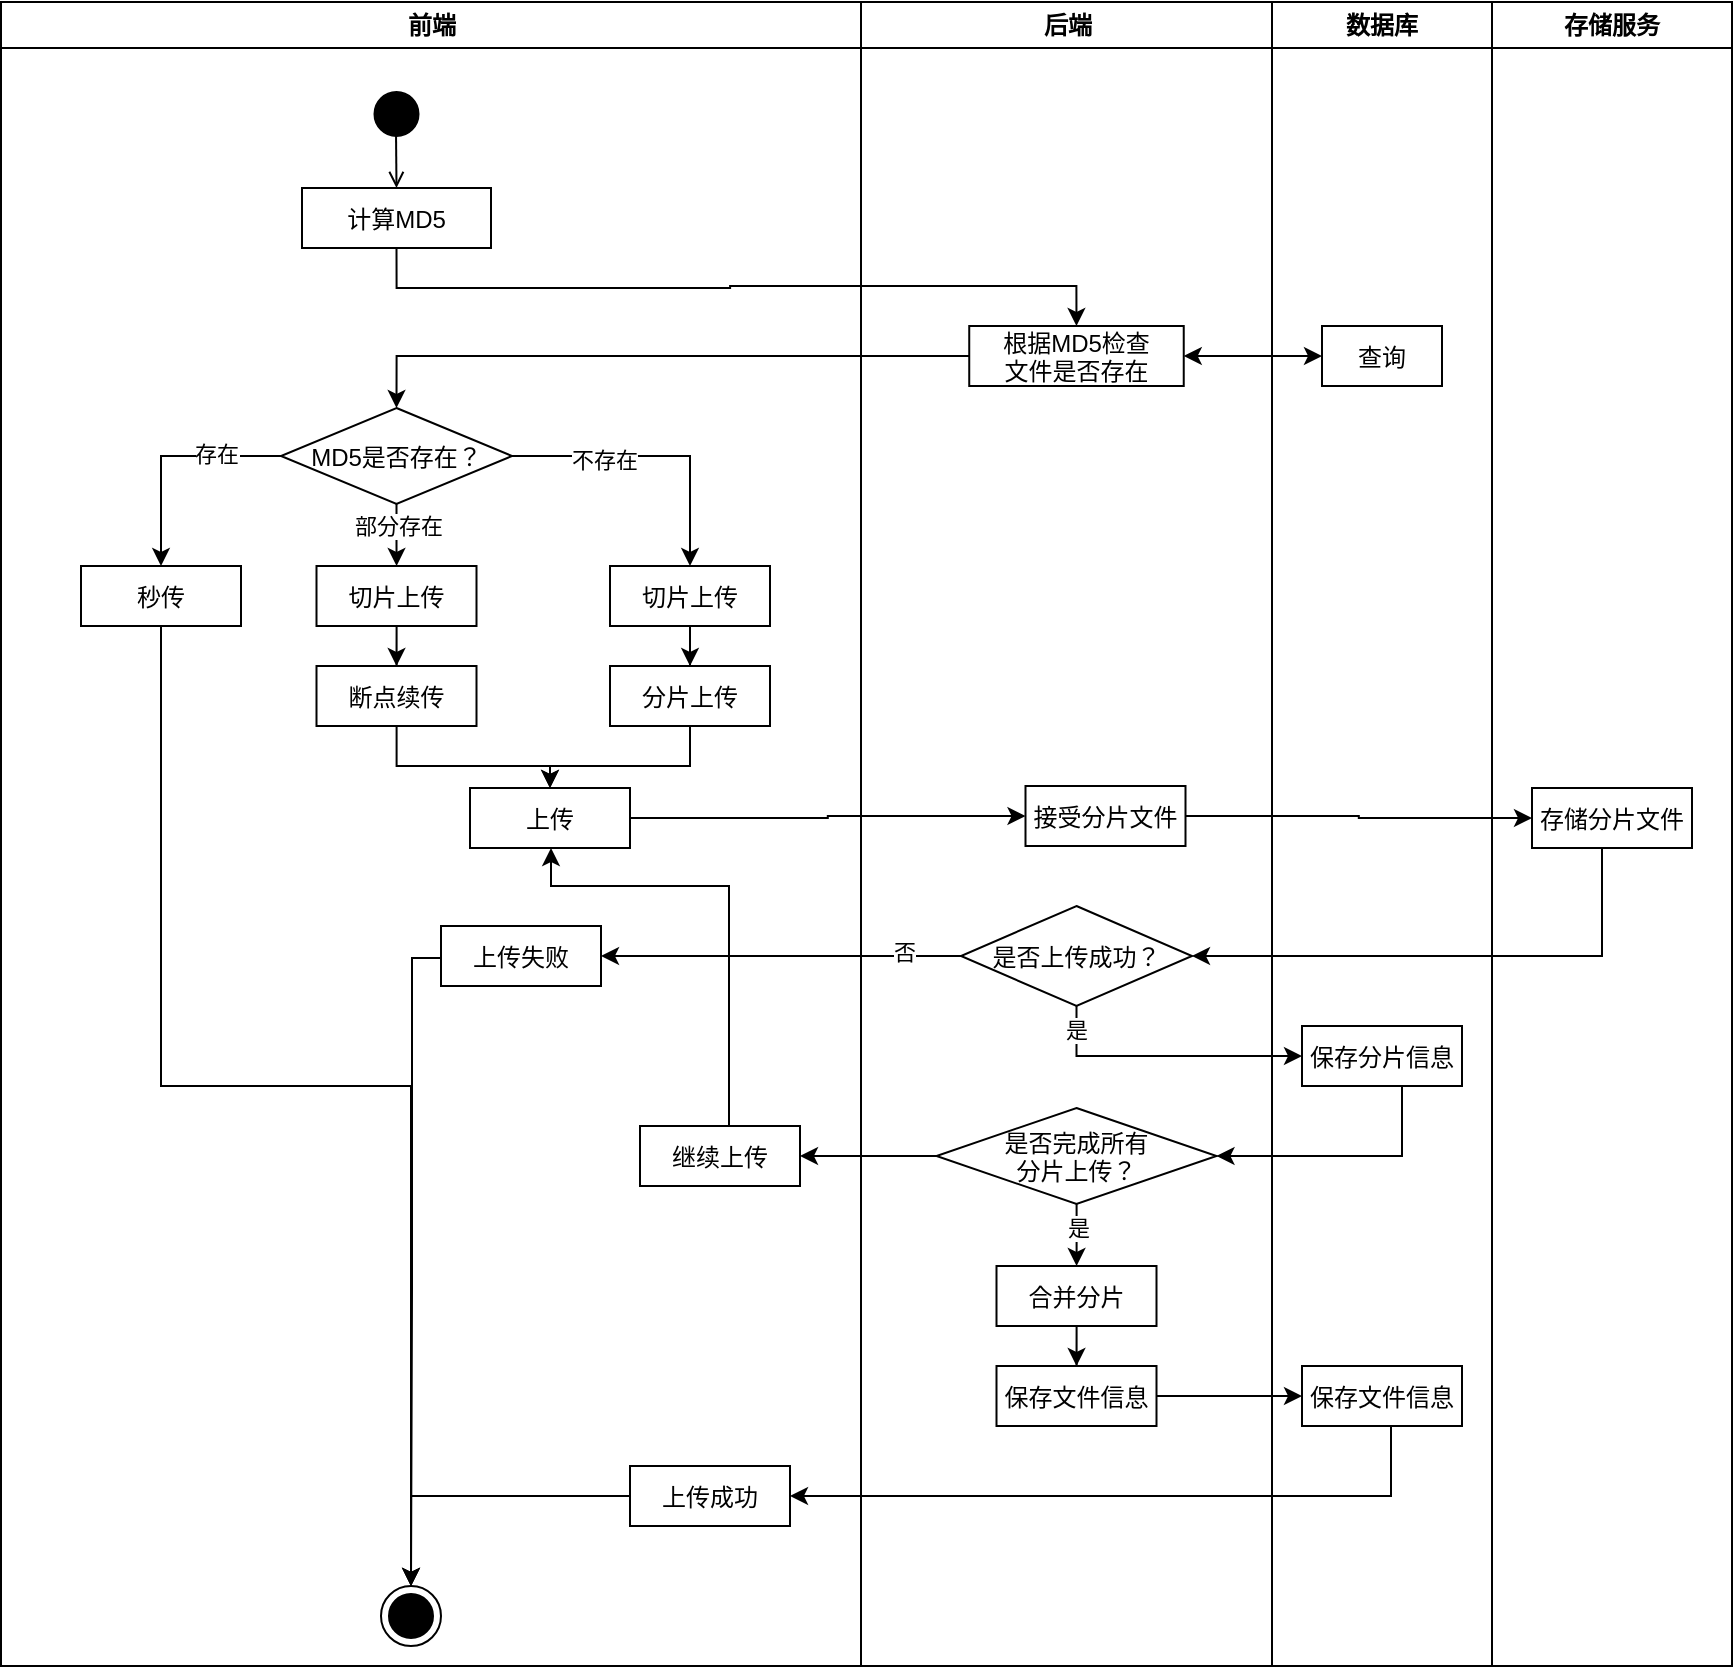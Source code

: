 <mxfile version="24.4.2" type="github">
  <diagram name="第 1 页" id="AY8EQgCBF3AR5sZ9k1WM">
    <mxGraphModel dx="1455" dy="931" grid="1" gridSize="10" guides="1" tooltips="1" connect="1" arrows="1" fold="1" page="1" pageScale="1" pageWidth="827" pageHeight="1169" math="0" shadow="0">
      <root>
        <mxCell id="0" />
        <mxCell id="1" parent="0" />
        <mxCell id="A0GxBESnKdjZAWCz3uou-1" value="前端" style="swimlane;whiteSpace=wrap;fontColor=#000000;strokeColor=default;" vertex="1" parent="1">
          <mxGeometry x="14.5" y="128" width="430" height="832" as="geometry" />
        </mxCell>
        <mxCell id="A0GxBESnKdjZAWCz3uou-2" style="edgeStyle=orthogonalEdgeStyle;rounded=0;orthogonalLoop=1;jettySize=auto;html=1;entryX=0.5;entryY=0;entryDx=0;entryDy=0;endArrow=open;endFill=0;strokeColor=default;fontColor=#000000;exitX=0.492;exitY=0.827;exitDx=0;exitDy=0;exitPerimeter=0;" edge="1" parent="A0GxBESnKdjZAWCz3uou-1" source="A0GxBESnKdjZAWCz3uou-3">
          <mxGeometry relative="1" as="geometry">
            <mxPoint x="197.75" y="93" as="targetPoint" />
          </mxGeometry>
        </mxCell>
        <mxCell id="A0GxBESnKdjZAWCz3uou-3" value="" style="ellipse;shape=startState;fillColor=#000000;strokeColor=default;fontColor=#000000;" vertex="1" parent="A0GxBESnKdjZAWCz3uou-1">
          <mxGeometry x="182.75" y="41" width="30" height="30" as="geometry" />
        </mxCell>
        <mxCell id="A0GxBESnKdjZAWCz3uou-43" value="计算MD5" style="strokeColor=default;fontColor=#000000;" vertex="1" parent="A0GxBESnKdjZAWCz3uou-1">
          <mxGeometry x="150.5" y="93" width="94.5" height="30" as="geometry" />
        </mxCell>
        <mxCell id="A0GxBESnKdjZAWCz3uou-77" style="edgeStyle=orthogonalEdgeStyle;rounded=0;orthogonalLoop=1;jettySize=auto;html=1;" edge="1" parent="A0GxBESnKdjZAWCz3uou-1" source="A0GxBESnKdjZAWCz3uou-63" target="A0GxBESnKdjZAWCz3uou-51">
          <mxGeometry relative="1" as="geometry" />
        </mxCell>
        <mxCell id="A0GxBESnKdjZAWCz3uou-106" value="不存在" style="edgeLabel;html=1;align=center;verticalAlign=middle;resizable=0;points=[];" vertex="1" connectable="0" parent="A0GxBESnKdjZAWCz3uou-77">
          <mxGeometry x="-0.369" y="-2" relative="1" as="geometry">
            <mxPoint as="offset" />
          </mxGeometry>
        </mxCell>
        <mxCell id="A0GxBESnKdjZAWCz3uou-78" style="edgeStyle=orthogonalEdgeStyle;rounded=0;orthogonalLoop=1;jettySize=auto;html=1;" edge="1" parent="A0GxBESnKdjZAWCz3uou-1" source="A0GxBESnKdjZAWCz3uou-63" target="A0GxBESnKdjZAWCz3uou-47">
          <mxGeometry relative="1" as="geometry" />
        </mxCell>
        <mxCell id="A0GxBESnKdjZAWCz3uou-108" value="部分存在" style="edgeLabel;html=1;align=center;verticalAlign=middle;resizable=0;points=[];" vertex="1" connectable="0" parent="A0GxBESnKdjZAWCz3uou-78">
          <mxGeometry x="-0.49" relative="1" as="geometry">
            <mxPoint y="3" as="offset" />
          </mxGeometry>
        </mxCell>
        <mxCell id="A0GxBESnKdjZAWCz3uou-63" value="MD5是否存在？" style="rhombus;fillColor=#ffffff;strokeColor=default;fontColor=#000000;" vertex="1" parent="A0GxBESnKdjZAWCz3uou-1">
          <mxGeometry x="140" y="203" width="115.5" height="48" as="geometry" />
        </mxCell>
        <mxCell id="A0GxBESnKdjZAWCz3uou-80" style="edgeStyle=orthogonalEdgeStyle;rounded=0;orthogonalLoop=1;jettySize=auto;html=1;entryX=0.5;entryY=0;entryDx=0;entryDy=0;" edge="1" parent="A0GxBESnKdjZAWCz3uou-1" source="A0GxBESnKdjZAWCz3uou-47" target="A0GxBESnKdjZAWCz3uou-49">
          <mxGeometry relative="1" as="geometry" />
        </mxCell>
        <mxCell id="A0GxBESnKdjZAWCz3uou-47" value="切片上传" style="strokeColor=default;fontColor=#000000;" vertex="1" parent="A0GxBESnKdjZAWCz3uou-1">
          <mxGeometry x="157.75" y="282" width="80" height="30" as="geometry" />
        </mxCell>
        <mxCell id="A0GxBESnKdjZAWCz3uou-81" style="edgeStyle=orthogonalEdgeStyle;rounded=0;orthogonalLoop=1;jettySize=auto;html=1;entryX=0.5;entryY=0;entryDx=0;entryDy=0;" edge="1" parent="A0GxBESnKdjZAWCz3uou-1" source="A0GxBESnKdjZAWCz3uou-51" target="A0GxBESnKdjZAWCz3uou-50">
          <mxGeometry relative="1" as="geometry" />
        </mxCell>
        <mxCell id="A0GxBESnKdjZAWCz3uou-51" value="切片上传" style="strokeColor=default;fontColor=#000000;" vertex="1" parent="A0GxBESnKdjZAWCz3uou-1">
          <mxGeometry x="304.5" y="282" width="80" height="30" as="geometry" />
        </mxCell>
        <mxCell id="A0GxBESnKdjZAWCz3uou-82" style="edgeStyle=orthogonalEdgeStyle;rounded=0;orthogonalLoop=1;jettySize=auto;html=1;entryX=0.5;entryY=0;entryDx=0;entryDy=0;" edge="1" parent="A0GxBESnKdjZAWCz3uou-1" source="A0GxBESnKdjZAWCz3uou-49" target="A0GxBESnKdjZAWCz3uou-52">
          <mxGeometry relative="1" as="geometry">
            <Array as="points">
              <mxPoint x="198" y="382" />
              <mxPoint x="275" y="382" />
            </Array>
          </mxGeometry>
        </mxCell>
        <mxCell id="A0GxBESnKdjZAWCz3uou-49" value="断点续传" style="strokeColor=default;fontColor=#000000;" vertex="1" parent="A0GxBESnKdjZAWCz3uou-1">
          <mxGeometry x="157.75" y="332" width="80" height="30" as="geometry" />
        </mxCell>
        <mxCell id="A0GxBESnKdjZAWCz3uou-83" style="edgeStyle=orthogonalEdgeStyle;rounded=0;orthogonalLoop=1;jettySize=auto;html=1;entryX=0.5;entryY=0;entryDx=0;entryDy=0;" edge="1" parent="A0GxBESnKdjZAWCz3uou-1" source="A0GxBESnKdjZAWCz3uou-50" target="A0GxBESnKdjZAWCz3uou-52">
          <mxGeometry relative="1" as="geometry">
            <Array as="points">
              <mxPoint x="345" y="382" />
              <mxPoint x="275" y="382" />
            </Array>
          </mxGeometry>
        </mxCell>
        <mxCell id="A0GxBESnKdjZAWCz3uou-50" value="分片上传" style="strokeColor=default;fontColor=#000000;" vertex="1" parent="A0GxBESnKdjZAWCz3uou-1">
          <mxGeometry x="304.5" y="332" width="80" height="30" as="geometry" />
        </mxCell>
        <mxCell id="A0GxBESnKdjZAWCz3uou-104" style="edgeStyle=orthogonalEdgeStyle;rounded=0;orthogonalLoop=1;jettySize=auto;html=1;entryX=0.5;entryY=0;entryDx=0;entryDy=0;" edge="1" parent="A0GxBESnKdjZAWCz3uou-1" source="A0GxBESnKdjZAWCz3uou-48" target="A0GxBESnKdjZAWCz3uou-23">
          <mxGeometry relative="1" as="geometry">
            <Array as="points">
              <mxPoint x="80" y="542" />
              <mxPoint x="205" y="542" />
            </Array>
          </mxGeometry>
        </mxCell>
        <mxCell id="A0GxBESnKdjZAWCz3uou-48" value="秒传" style="strokeColor=default;fontColor=#000000;" vertex="1" parent="A0GxBESnKdjZAWCz3uou-1">
          <mxGeometry x="40" y="282" width="80" height="30" as="geometry" />
        </mxCell>
        <mxCell id="A0GxBESnKdjZAWCz3uou-98" style="edgeStyle=orthogonalEdgeStyle;rounded=0;orthogonalLoop=1;jettySize=auto;html=1;entryX=0.5;entryY=0;entryDx=0;entryDy=0;" edge="1" parent="A0GxBESnKdjZAWCz3uou-1" source="A0GxBESnKdjZAWCz3uou-53" target="A0GxBESnKdjZAWCz3uou-23">
          <mxGeometry relative="1" as="geometry" />
        </mxCell>
        <mxCell id="A0GxBESnKdjZAWCz3uou-53" value="上传成功" style="strokeColor=default;fontColor=#000000;" vertex="1" parent="A0GxBESnKdjZAWCz3uou-1">
          <mxGeometry x="314.5" y="732" width="80" height="30" as="geometry" />
        </mxCell>
        <mxCell id="A0GxBESnKdjZAWCz3uou-76" style="edgeStyle=orthogonalEdgeStyle;rounded=0;orthogonalLoop=1;jettySize=auto;html=1;entryX=0.5;entryY=0;entryDx=0;entryDy=0;" edge="1" parent="A0GxBESnKdjZAWCz3uou-1" source="A0GxBESnKdjZAWCz3uou-63" target="A0GxBESnKdjZAWCz3uou-48">
          <mxGeometry relative="1" as="geometry" />
        </mxCell>
        <mxCell id="A0GxBESnKdjZAWCz3uou-107" value="存在" style="edgeLabel;html=1;align=center;verticalAlign=middle;resizable=0;points=[];" vertex="1" connectable="0" parent="A0GxBESnKdjZAWCz3uou-76">
          <mxGeometry x="-0.433" y="-1" relative="1" as="geometry">
            <mxPoint as="offset" />
          </mxGeometry>
        </mxCell>
        <mxCell id="A0GxBESnKdjZAWCz3uou-23" value="" style="ellipse;shape=endState;fillColor=#000000;strokeColor=default;fontColor=#000000;" vertex="1" parent="A0GxBESnKdjZAWCz3uou-1">
          <mxGeometry x="190" y="792" width="30" height="30" as="geometry" />
        </mxCell>
        <mxCell id="A0GxBESnKdjZAWCz3uou-52" value="上传" style="strokeColor=default;fontColor=#000000;" vertex="1" parent="A0GxBESnKdjZAWCz3uou-1">
          <mxGeometry x="234.5" y="393" width="80" height="30" as="geometry" />
        </mxCell>
        <mxCell id="A0GxBESnKdjZAWCz3uou-57" value="接受分片文件" style="strokeColor=default;fontColor=#000000;" vertex="1" parent="A0GxBESnKdjZAWCz3uou-1">
          <mxGeometry x="512.25" y="392" width="80" height="30" as="geometry" />
        </mxCell>
        <mxCell id="A0GxBESnKdjZAWCz3uou-84" style="edgeStyle=orthogonalEdgeStyle;rounded=0;orthogonalLoop=1;jettySize=auto;html=1;" edge="1" parent="A0GxBESnKdjZAWCz3uou-1" source="A0GxBESnKdjZAWCz3uou-52" target="A0GxBESnKdjZAWCz3uou-57">
          <mxGeometry relative="1" as="geometry" />
        </mxCell>
        <mxCell id="A0GxBESnKdjZAWCz3uou-54" value="上传失败" style="strokeColor=default;fontColor=#000000;" vertex="1" parent="A0GxBESnKdjZAWCz3uou-1">
          <mxGeometry x="220" y="462" width="80" height="30" as="geometry" />
        </mxCell>
        <mxCell id="A0GxBESnKdjZAWCz3uou-112" style="edgeStyle=orthogonalEdgeStyle;rounded=0;orthogonalLoop=1;jettySize=auto;html=1;entryX=0.5;entryY=0;entryDx=0;entryDy=0;" edge="1" parent="A0GxBESnKdjZAWCz3uou-1" source="A0GxBESnKdjZAWCz3uou-54" target="A0GxBESnKdjZAWCz3uou-23">
          <mxGeometry relative="1" as="geometry">
            <Array as="points">
              <mxPoint x="205.5" y="478" />
              <mxPoint x="205.5" y="643" />
              <mxPoint x="205.5" y="643" />
            </Array>
          </mxGeometry>
        </mxCell>
        <mxCell id="A0GxBESnKdjZAWCz3uou-55" value="继续上传" style="strokeColor=default;fontColor=#000000;" vertex="1" parent="A0GxBESnKdjZAWCz3uou-1">
          <mxGeometry x="319.5" y="562" width="80" height="30" as="geometry" />
        </mxCell>
        <mxCell id="A0GxBESnKdjZAWCz3uou-91" style="edgeStyle=orthogonalEdgeStyle;rounded=0;orthogonalLoop=1;jettySize=auto;html=1;entryX=0.5;entryY=1;entryDx=0;entryDy=0;" edge="1" parent="A0GxBESnKdjZAWCz3uou-1" source="A0GxBESnKdjZAWCz3uou-55" target="A0GxBESnKdjZAWCz3uou-52">
          <mxGeometry relative="1" as="geometry">
            <Array as="points">
              <mxPoint x="364" y="442" />
              <mxPoint x="275" y="442" />
              <mxPoint x="275" y="423" />
            </Array>
          </mxGeometry>
        </mxCell>
        <mxCell id="A0GxBESnKdjZAWCz3uou-27" value="后端" style="swimlane;whiteSpace=wrap;fontColor=#000000;strokeColor=default;" vertex="1" parent="1">
          <mxGeometry x="444.5" y="128" width="205.5" height="832" as="geometry" />
        </mxCell>
        <mxCell id="A0GxBESnKdjZAWCz3uou-44" value="根据MD5检查&#xa;文件是否存在" style="strokeColor=default;fontColor=#000000;" vertex="1" parent="A0GxBESnKdjZAWCz3uou-27">
          <mxGeometry x="54.12" y="162" width="107.25" height="30" as="geometry" />
        </mxCell>
        <mxCell id="A0GxBESnKdjZAWCz3uou-64" value="是否上传成功？" style="rhombus;fillColor=#ffffff;strokeColor=default;fontColor=#000000;" vertex="1" parent="A0GxBESnKdjZAWCz3uou-27">
          <mxGeometry x="50" y="452" width="115.5" height="50" as="geometry" />
        </mxCell>
        <mxCell id="A0GxBESnKdjZAWCz3uou-61" value="是否完成所有&#xa;分片上传？" style="rhombus;fillColor=#ffffff;strokeColor=default;fontColor=#000000;" vertex="1" parent="A0GxBESnKdjZAWCz3uou-27">
          <mxGeometry x="37.75" y="553" width="140" height="48" as="geometry" />
        </mxCell>
        <mxCell id="A0GxBESnKdjZAWCz3uou-60" value="合并分片" style="strokeColor=default;fontColor=#000000;" vertex="1" parent="A0GxBESnKdjZAWCz3uou-27">
          <mxGeometry x="67.75" y="632" width="80" height="30" as="geometry" />
        </mxCell>
        <mxCell id="A0GxBESnKdjZAWCz3uou-92" style="edgeStyle=orthogonalEdgeStyle;rounded=0;orthogonalLoop=1;jettySize=auto;html=1;" edge="1" parent="A0GxBESnKdjZAWCz3uou-27" source="A0GxBESnKdjZAWCz3uou-61" target="A0GxBESnKdjZAWCz3uou-60">
          <mxGeometry relative="1" as="geometry" />
        </mxCell>
        <mxCell id="A0GxBESnKdjZAWCz3uou-113" value="是" style="edgeLabel;html=1;align=center;verticalAlign=middle;resizable=0;points=[];" vertex="1" connectable="0" parent="A0GxBESnKdjZAWCz3uou-92">
          <mxGeometry x="-0.291" y="1" relative="1" as="geometry">
            <mxPoint x="-1" y="-6" as="offset" />
          </mxGeometry>
        </mxCell>
        <mxCell id="A0GxBESnKdjZAWCz3uou-66" value="保存文件信息" style="strokeColor=default;fontColor=#000000;" vertex="1" parent="A0GxBESnKdjZAWCz3uou-27">
          <mxGeometry x="67.75" y="682" width="80" height="30" as="geometry" />
        </mxCell>
        <mxCell id="A0GxBESnKdjZAWCz3uou-93" style="edgeStyle=orthogonalEdgeStyle;rounded=0;orthogonalLoop=1;jettySize=auto;html=1;entryX=0.5;entryY=0;entryDx=0;entryDy=0;" edge="1" parent="A0GxBESnKdjZAWCz3uou-27" source="A0GxBESnKdjZAWCz3uou-60" target="A0GxBESnKdjZAWCz3uou-66">
          <mxGeometry relative="1" as="geometry">
            <mxPoint x="107.5" y="742" as="targetPoint" />
          </mxGeometry>
        </mxCell>
        <mxCell id="A0GxBESnKdjZAWCz3uou-94" style="edgeStyle=orthogonalEdgeStyle;rounded=0;orthogonalLoop=1;jettySize=auto;html=1;entryX=0;entryY=0.5;entryDx=0;entryDy=0;" edge="1" parent="1" source="A0GxBESnKdjZAWCz3uou-66" target="A0GxBESnKdjZAWCz3uou-59">
          <mxGeometry relative="1" as="geometry" />
        </mxCell>
        <mxCell id="A0GxBESnKdjZAWCz3uou-74" style="edgeStyle=orthogonalEdgeStyle;rounded=0;orthogonalLoop=1;jettySize=auto;html=1;exitX=0.5;exitY=1;exitDx=0;exitDy=0;entryX=0.5;entryY=0;entryDx=0;entryDy=0;" edge="1" parent="1" source="A0GxBESnKdjZAWCz3uou-43" target="A0GxBESnKdjZAWCz3uou-44">
          <mxGeometry relative="1" as="geometry" />
        </mxCell>
        <mxCell id="A0GxBESnKdjZAWCz3uou-75" style="edgeStyle=orthogonalEdgeStyle;rounded=0;orthogonalLoop=1;jettySize=auto;html=1;entryX=0.5;entryY=0;entryDx=0;entryDy=0;" edge="1" parent="1" source="A0GxBESnKdjZAWCz3uou-44" target="A0GxBESnKdjZAWCz3uou-63">
          <mxGeometry relative="1" as="geometry" />
        </mxCell>
        <mxCell id="A0GxBESnKdjZAWCz3uou-88" style="edgeStyle=orthogonalEdgeStyle;rounded=0;orthogonalLoop=1;jettySize=auto;html=1;entryX=0;entryY=0.5;entryDx=0;entryDy=0;" edge="1" parent="1" source="A0GxBESnKdjZAWCz3uou-64" target="A0GxBESnKdjZAWCz3uou-58">
          <mxGeometry relative="1" as="geometry">
            <Array as="points">
              <mxPoint x="552" y="655" />
            </Array>
          </mxGeometry>
        </mxCell>
        <mxCell id="A0GxBESnKdjZAWCz3uou-109" value="是" style="edgeLabel;html=1;align=center;verticalAlign=middle;resizable=0;points=[];" vertex="1" connectable="0" parent="A0GxBESnKdjZAWCz3uou-88">
          <mxGeometry x="-0.829" y="-1" relative="1" as="geometry">
            <mxPoint as="offset" />
          </mxGeometry>
        </mxCell>
        <mxCell id="A0GxBESnKdjZAWCz3uou-96" value="" style="endArrow=classic;startArrow=classic;html=1;rounded=0;entryX=0;entryY=0.5;entryDx=0;entryDy=0;exitX=1;exitY=0.5;exitDx=0;exitDy=0;" edge="1" parent="1" source="A0GxBESnKdjZAWCz3uou-44" target="A0GxBESnKdjZAWCz3uou-45">
          <mxGeometry width="50" height="50" relative="1" as="geometry">
            <mxPoint x="550" y="320" as="sourcePoint" />
            <mxPoint x="600" y="270" as="targetPoint" />
          </mxGeometry>
        </mxCell>
        <mxCell id="A0GxBESnKdjZAWCz3uou-100" style="edgeStyle=orthogonalEdgeStyle;rounded=0;orthogonalLoop=1;jettySize=auto;html=1;entryX=1;entryY=0.5;entryDx=0;entryDy=0;" edge="1" parent="1" source="A0GxBESnKdjZAWCz3uou-56" target="A0GxBESnKdjZAWCz3uou-64">
          <mxGeometry relative="1" as="geometry">
            <Array as="points">
              <mxPoint x="815" y="605" />
            </Array>
          </mxGeometry>
        </mxCell>
        <mxCell id="A0GxBESnKdjZAWCz3uou-102" style="edgeStyle=orthogonalEdgeStyle;rounded=0;orthogonalLoop=1;jettySize=auto;html=1;entryX=1;entryY=0.5;entryDx=0;entryDy=0;" edge="1" parent="1" source="A0GxBESnKdjZAWCz3uou-58" target="A0GxBESnKdjZAWCz3uou-61">
          <mxGeometry relative="1" as="geometry">
            <Array as="points">
              <mxPoint x="715" y="705" />
            </Array>
          </mxGeometry>
        </mxCell>
        <mxCell id="A0GxBESnKdjZAWCz3uou-30" value="数据库" style="swimlane;whiteSpace=wrap;fontColor=default;fillStyle=auto;labelBackgroundColor=none;labelBorderColor=none;strokeColor=default;" vertex="1" parent="1">
          <mxGeometry x="650" y="128" width="110" height="832" as="geometry" />
        </mxCell>
        <mxCell id="A0GxBESnKdjZAWCz3uou-45" value="查询" style="strokeColor=default;fontColor=#000000;" vertex="1" parent="A0GxBESnKdjZAWCz3uou-30">
          <mxGeometry x="25" y="162" width="60" height="30" as="geometry" />
        </mxCell>
        <mxCell id="A0GxBESnKdjZAWCz3uou-58" value="保存分片信息" style="strokeColor=default;fontColor=#000000;" vertex="1" parent="A0GxBESnKdjZAWCz3uou-30">
          <mxGeometry x="15" y="512" width="80" height="30" as="geometry" />
        </mxCell>
        <mxCell id="A0GxBESnKdjZAWCz3uou-59" value="保存文件信息" style="strokeColor=default;fontColor=#000000;" vertex="1" parent="A0GxBESnKdjZAWCz3uou-30">
          <mxGeometry x="15" y="682" width="80" height="30" as="geometry" />
        </mxCell>
        <mxCell id="A0GxBESnKdjZAWCz3uou-103" style="edgeStyle=orthogonalEdgeStyle;rounded=0;orthogonalLoop=1;jettySize=auto;html=1;entryX=1;entryY=0.5;entryDx=0;entryDy=0;" edge="1" parent="1" source="A0GxBESnKdjZAWCz3uou-59" target="A0GxBESnKdjZAWCz3uou-53">
          <mxGeometry relative="1" as="geometry">
            <Array as="points">
              <mxPoint x="709.5" y="875" />
            </Array>
          </mxGeometry>
        </mxCell>
        <mxCell id="A0GxBESnKdjZAWCz3uou-71" value="存储服务" style="swimlane;whiteSpace=wrap;fontColor=default;fillStyle=auto;labelBackgroundColor=none;labelBorderColor=none;strokeColor=default;" vertex="1" parent="1">
          <mxGeometry x="760" y="128" width="120" height="832" as="geometry" />
        </mxCell>
        <mxCell id="A0GxBESnKdjZAWCz3uou-56" value="存储分片文件" style="strokeColor=default;fontColor=#000000;" vertex="1" parent="A0GxBESnKdjZAWCz3uou-71">
          <mxGeometry x="20" y="393" width="80" height="30" as="geometry" />
        </mxCell>
        <mxCell id="A0GxBESnKdjZAWCz3uou-85" style="edgeStyle=orthogonalEdgeStyle;rounded=0;orthogonalLoop=1;jettySize=auto;html=1;entryX=0;entryY=0.5;entryDx=0;entryDy=0;" edge="1" parent="1" source="A0GxBESnKdjZAWCz3uou-57" target="A0GxBESnKdjZAWCz3uou-56">
          <mxGeometry relative="1" as="geometry" />
        </mxCell>
        <mxCell id="A0GxBESnKdjZAWCz3uou-87" style="edgeStyle=orthogonalEdgeStyle;rounded=0;orthogonalLoop=1;jettySize=auto;html=1;entryX=1;entryY=0.5;entryDx=0;entryDy=0;" edge="1" parent="1" source="A0GxBESnKdjZAWCz3uou-64" target="A0GxBESnKdjZAWCz3uou-54">
          <mxGeometry relative="1" as="geometry" />
        </mxCell>
        <mxCell id="A0GxBESnKdjZAWCz3uou-110" value="否" style="edgeLabel;html=1;align=center;verticalAlign=middle;resizable=0;points=[];" vertex="1" connectable="0" parent="A0GxBESnKdjZAWCz3uou-87">
          <mxGeometry x="-0.686" y="-2" relative="1" as="geometry">
            <mxPoint as="offset" />
          </mxGeometry>
        </mxCell>
        <mxCell id="A0GxBESnKdjZAWCz3uou-90" style="edgeStyle=orthogonalEdgeStyle;rounded=0;orthogonalLoop=1;jettySize=auto;html=1;entryX=1;entryY=0.5;entryDx=0;entryDy=0;" edge="1" parent="1" source="A0GxBESnKdjZAWCz3uou-61" target="A0GxBESnKdjZAWCz3uou-55">
          <mxGeometry relative="1" as="geometry" />
        </mxCell>
      </root>
    </mxGraphModel>
  </diagram>
</mxfile>
